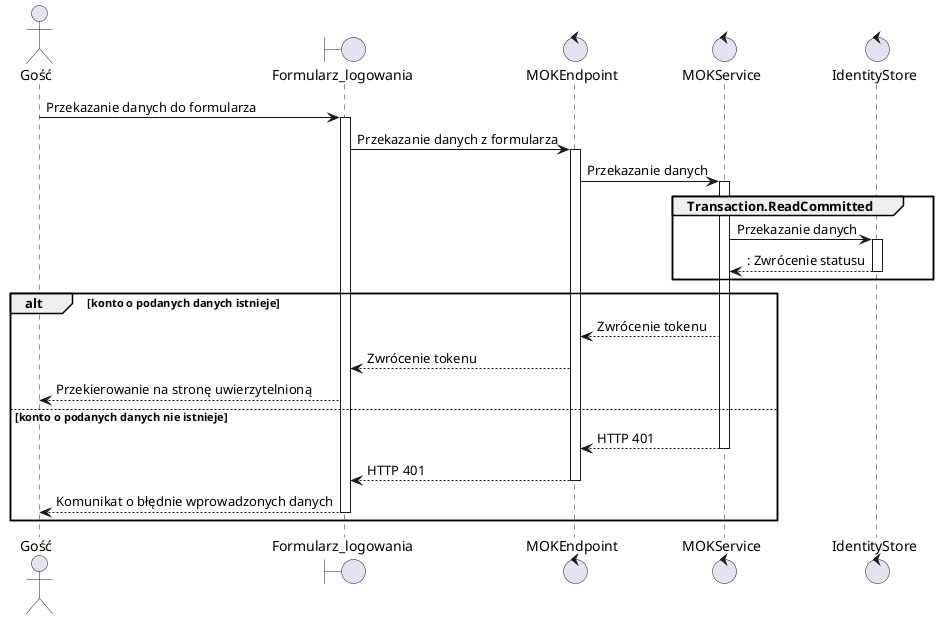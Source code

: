@startuml sekwencyjny

actor Gość as user
boundary Formularz_logowania as gui
control MOKEndpoint as controller
control MOKService as service
control IdentityStore as auth



user -> gui ++ : Przekazanie danych do formularza
gui -> controller ++ : Przekazanie danych z formularza
controller -> service ++ : Przekazanie danych



group  Transaction.ReadCommitted
service -> auth ++ : Przekazanie danych
return : Zwrócenie statusu
end
alt konto o podanych danych istnieje
service --> controller : Zwrócenie tokenu
controller --> gui : Zwrócenie tokenu
gui --> user : Przekierowanie na stronę uwierzytelnioną 

else konto o podanych danych nie istnieje
    return HTTP 401
    return HTTP 401
    return Komunikat o błędnie wprowadzonych danych 
end


@enduml
